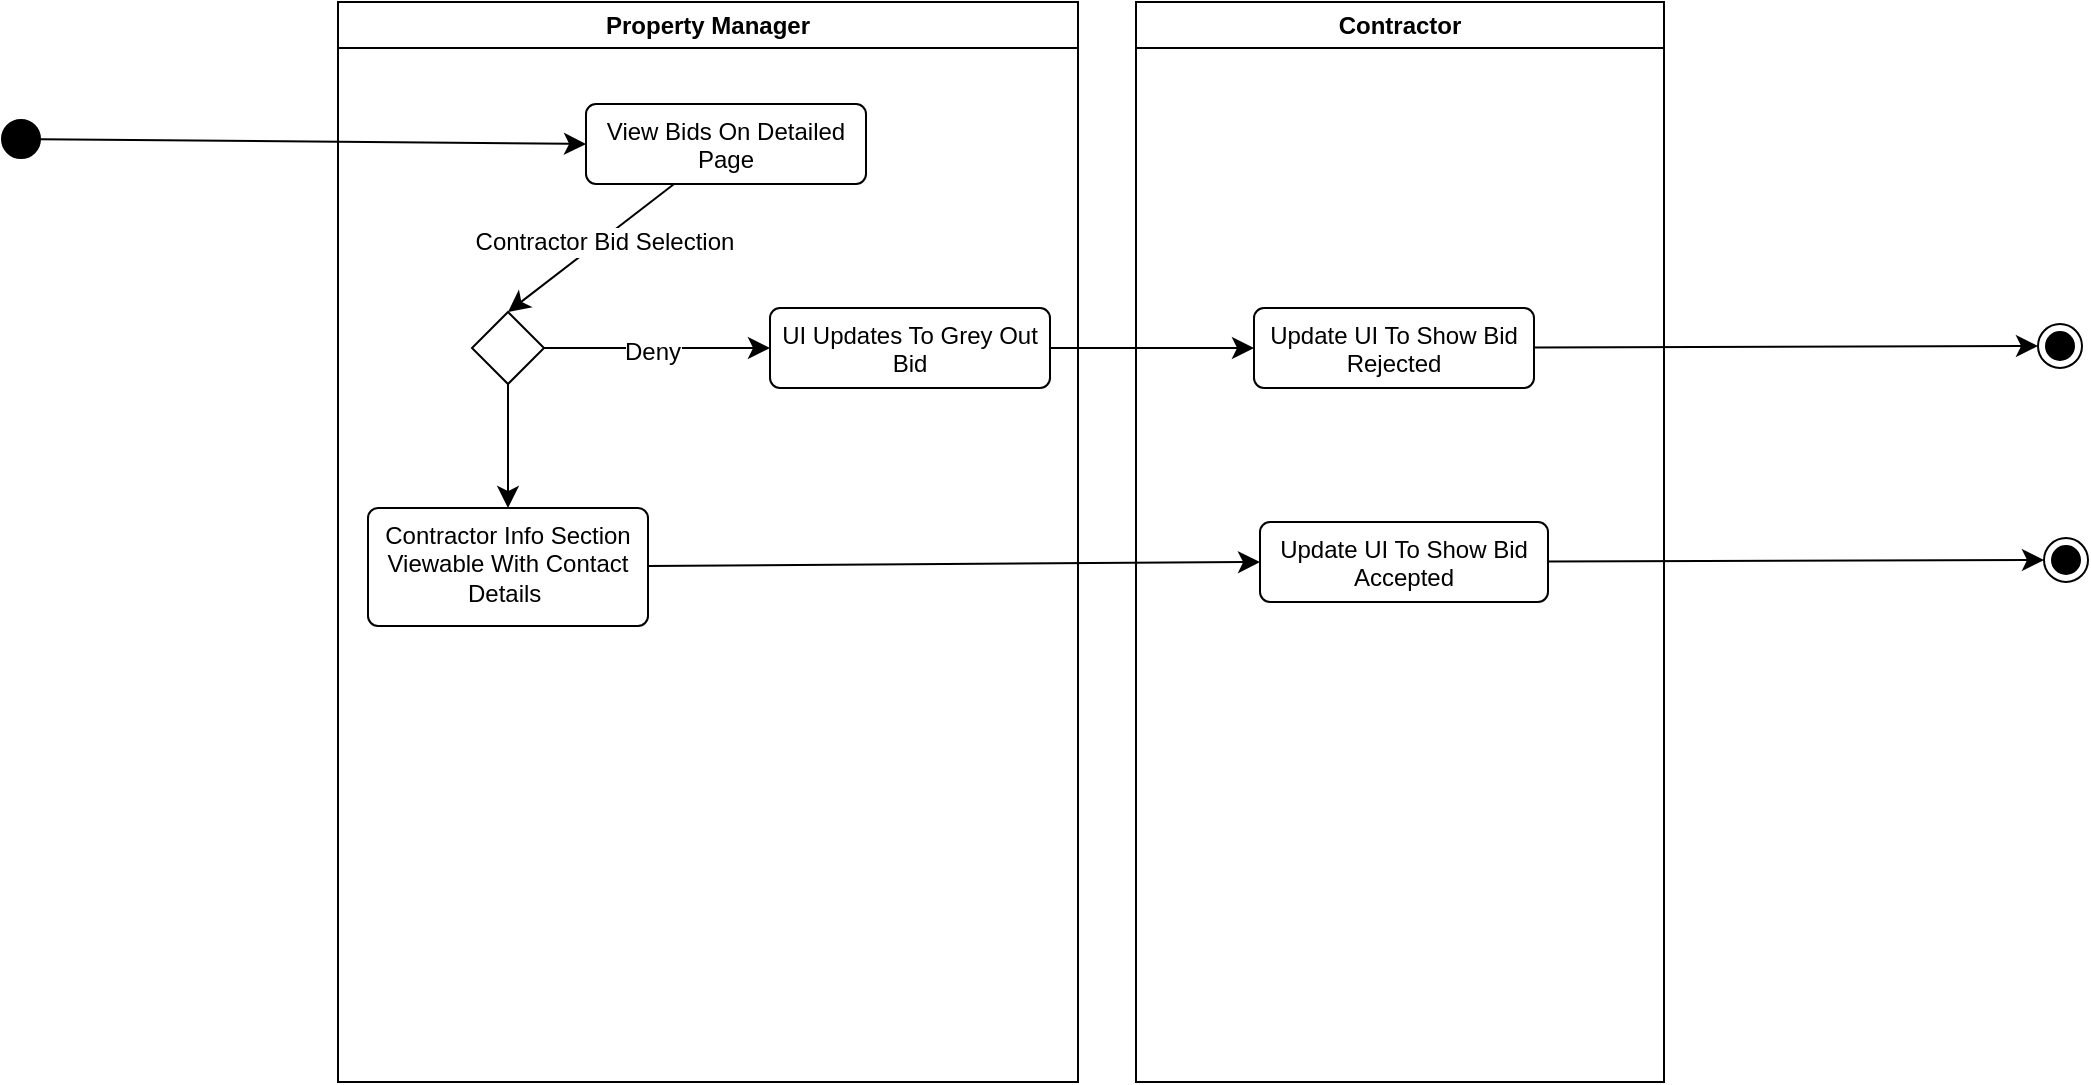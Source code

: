 <mxfile version="24.7.16">
  <diagram id="Ozncqq-PlCKS9a23Px4O" name="Page-1">
    <mxGraphModel dx="1996" dy="1153" grid="0" gridSize="10" guides="1" tooltips="1" connect="1" arrows="1" fold="1" page="0" pageScale="1" pageWidth="827" pageHeight="1169" math="0" shadow="0">
      <root>
        <mxCell id="0" />
        <mxCell id="1" parent="0" />
        <mxCell id="1Th_vpmUwCPSPYS5j-xF-1" value="Property Manager" style="swimlane;whiteSpace=wrap;html=1;" vertex="1" parent="1">
          <mxGeometry x="-147" y="-130" width="370" height="540" as="geometry" />
        </mxCell>
        <mxCell id="1Th_vpmUwCPSPYS5j-xF-2" style="edgeStyle=none;curved=1;rounded=0;orthogonalLoop=1;jettySize=auto;html=1;fontSize=12;startSize=8;endSize=8;entryX=0.5;entryY=0;entryDx=0;entryDy=0;" edge="1" parent="1Th_vpmUwCPSPYS5j-xF-1" source="1Th_vpmUwCPSPYS5j-xF-3" target="1Th_vpmUwCPSPYS5j-xF-14">
          <mxGeometry relative="1" as="geometry">
            <mxPoint x="132" y="113" as="targetPoint" />
          </mxGeometry>
        </mxCell>
        <mxCell id="1Th_vpmUwCPSPYS5j-xF-31" value="Contractor Bid Selection" style="edgeLabel;html=1;align=center;verticalAlign=middle;resizable=0;points=[];fontSize=12;" vertex="1" connectable="0" parent="1Th_vpmUwCPSPYS5j-xF-2">
          <mxGeometry x="-0.135" y="1" relative="1" as="geometry">
            <mxPoint as="offset" />
          </mxGeometry>
        </mxCell>
        <mxCell id="1Th_vpmUwCPSPYS5j-xF-3" value="View Bids On Detailed Page" style="html=1;align=center;verticalAlign=top;rounded=1;absoluteArcSize=1;arcSize=10;dashed=0;whiteSpace=wrap;" vertex="1" parent="1Th_vpmUwCPSPYS5j-xF-1">
          <mxGeometry x="124" y="51" width="140" height="40" as="geometry" />
        </mxCell>
        <mxCell id="1Th_vpmUwCPSPYS5j-xF-4" style="edgeStyle=none;curved=1;rounded=0;orthogonalLoop=1;jettySize=auto;html=1;entryX=0.5;entryY=0;entryDx=0;entryDy=0;fontSize=12;startSize=8;endSize=8;" edge="1" parent="1Th_vpmUwCPSPYS5j-xF-1">
          <mxGeometry relative="1" as="geometry">
            <mxPoint x="132" y="202" as="targetPoint" />
          </mxGeometry>
        </mxCell>
        <mxCell id="1Th_vpmUwCPSPYS5j-xF-5" style="edgeStyle=none;curved=1;rounded=0;orthogonalLoop=1;jettySize=auto;html=1;entryX=0.5;entryY=0;entryDx=0;entryDy=0;fontSize=12;startSize=8;endSize=8;" edge="1" parent="1Th_vpmUwCPSPYS5j-xF-1">
          <mxGeometry relative="1" as="geometry">
            <Array as="points">
              <mxPoint x="328" y="155" />
            </Array>
            <mxPoint x="148.947" y="218.947" as="sourcePoint" />
          </mxGeometry>
        </mxCell>
        <mxCell id="1Th_vpmUwCPSPYS5j-xF-6" value="No" style="edgeLabel;html=1;align=center;verticalAlign=middle;resizable=0;points=[];fontSize=12;" vertex="1" connectable="0" parent="1Th_vpmUwCPSPYS5j-xF-5">
          <mxGeometry x="-0.475" y="24" relative="1" as="geometry">
            <mxPoint as="offset" />
          </mxGeometry>
        </mxCell>
        <mxCell id="1Th_vpmUwCPSPYS5j-xF-12" style="edgeStyle=none;curved=1;rounded=0;orthogonalLoop=1;jettySize=auto;html=1;entryX=0;entryY=0.5;entryDx=0;entryDy=0;fontSize=12;startSize=8;endSize=8;" edge="1" parent="1Th_vpmUwCPSPYS5j-xF-1" source="1Th_vpmUwCPSPYS5j-xF-14" target="1Th_vpmUwCPSPYS5j-xF-18">
          <mxGeometry relative="1" as="geometry" />
        </mxCell>
        <mxCell id="1Th_vpmUwCPSPYS5j-xF-13" value="No" style="edgeLabel;html=1;align=center;verticalAlign=middle;resizable=0;points=[];fontSize=12;" vertex="1" connectable="0" parent="1Th_vpmUwCPSPYS5j-xF-12">
          <mxGeometry x="-0.026" y="-3" relative="1" as="geometry">
            <mxPoint as="offset" />
          </mxGeometry>
        </mxCell>
        <mxCell id="1Th_vpmUwCPSPYS5j-xF-32" value="Deny" style="edgeLabel;html=1;align=center;verticalAlign=middle;resizable=0;points=[];fontSize=12;" vertex="1" connectable="0" parent="1Th_vpmUwCPSPYS5j-xF-12">
          <mxGeometry x="-0.048" y="-2" relative="1" as="geometry">
            <mxPoint as="offset" />
          </mxGeometry>
        </mxCell>
        <mxCell id="1Th_vpmUwCPSPYS5j-xF-39" style="edgeStyle=none;curved=1;rounded=0;orthogonalLoop=1;jettySize=auto;html=1;entryX=0.5;entryY=0;entryDx=0;entryDy=0;fontSize=12;startSize=8;endSize=8;" edge="1" parent="1Th_vpmUwCPSPYS5j-xF-1" source="1Th_vpmUwCPSPYS5j-xF-14" target="1Th_vpmUwCPSPYS5j-xF-38">
          <mxGeometry relative="1" as="geometry" />
        </mxCell>
        <mxCell id="1Th_vpmUwCPSPYS5j-xF-14" value="" style="rhombus;whiteSpace=wrap;html=1;" vertex="1" parent="1Th_vpmUwCPSPYS5j-xF-1">
          <mxGeometry x="67" y="155" width="36" height="36" as="geometry" />
        </mxCell>
        <mxCell id="1Th_vpmUwCPSPYS5j-xF-18" value="UI Updates To Grey Out Bid" style="html=1;align=center;verticalAlign=top;rounded=1;absoluteArcSize=1;arcSize=10;dashed=0;whiteSpace=wrap;" vertex="1" parent="1Th_vpmUwCPSPYS5j-xF-1">
          <mxGeometry x="216" y="153" width="140" height="40" as="geometry" />
        </mxCell>
        <mxCell id="1Th_vpmUwCPSPYS5j-xF-38" value="Contractor Info Section Viewable With Contact Details&amp;nbsp;" style="html=1;align=center;verticalAlign=top;rounded=1;absoluteArcSize=1;arcSize=10;dashed=0;whiteSpace=wrap;" vertex="1" parent="1Th_vpmUwCPSPYS5j-xF-1">
          <mxGeometry x="15" y="253" width="140" height="59" as="geometry" />
        </mxCell>
        <mxCell id="1Th_vpmUwCPSPYS5j-xF-19" style="edgeStyle=none;curved=1;rounded=0;orthogonalLoop=1;jettySize=auto;html=1;entryX=0;entryY=0.5;entryDx=0;entryDy=0;fontSize=12;startSize=8;endSize=8;" edge="1" parent="1" source="1Th_vpmUwCPSPYS5j-xF-20" target="1Th_vpmUwCPSPYS5j-xF-3">
          <mxGeometry relative="1" as="geometry" />
        </mxCell>
        <mxCell id="1Th_vpmUwCPSPYS5j-xF-20" value="" style="ellipse;fillColor=strokeColor;html=1;" vertex="1" parent="1">
          <mxGeometry x="-315" y="-71" width="19" height="19" as="geometry" />
        </mxCell>
        <mxCell id="1Th_vpmUwCPSPYS5j-xF-21" value="Contractor" style="swimlane;whiteSpace=wrap;html=1;" vertex="1" parent="1">
          <mxGeometry x="252" y="-130" width="264" height="540" as="geometry" />
        </mxCell>
        <mxCell id="1Th_vpmUwCPSPYS5j-xF-22" value="Update UI To Show Bid Rejected" style="html=1;align=center;verticalAlign=top;rounded=1;absoluteArcSize=1;arcSize=10;dashed=0;whiteSpace=wrap;" vertex="1" parent="1Th_vpmUwCPSPYS5j-xF-21">
          <mxGeometry x="59" y="153" width="140" height="40" as="geometry" />
        </mxCell>
        <mxCell id="1Th_vpmUwCPSPYS5j-xF-23" style="edgeStyle=none;curved=1;rounded=0;orthogonalLoop=1;jettySize=auto;html=1;entryX=0.5;entryY=0;entryDx=0;entryDy=0;fontSize=12;startSize=8;endSize=8;" edge="1" parent="1Th_vpmUwCPSPYS5j-xF-21">
          <mxGeometry relative="1" as="geometry">
            <mxPoint x="132" y="202" as="targetPoint" />
          </mxGeometry>
        </mxCell>
        <mxCell id="1Th_vpmUwCPSPYS5j-xF-24" style="edgeStyle=none;curved=1;rounded=0;orthogonalLoop=1;jettySize=auto;html=1;entryX=0.5;entryY=0;entryDx=0;entryDy=0;fontSize=12;startSize=8;endSize=8;" edge="1" parent="1Th_vpmUwCPSPYS5j-xF-21">
          <mxGeometry relative="1" as="geometry">
            <Array as="points">
              <mxPoint x="328" y="155" />
            </Array>
            <mxPoint x="148.947" y="218.947" as="sourcePoint" />
          </mxGeometry>
        </mxCell>
        <mxCell id="1Th_vpmUwCPSPYS5j-xF-25" value="No" style="edgeLabel;html=1;align=center;verticalAlign=middle;resizable=0;points=[];fontSize=12;" vertex="1" connectable="0" parent="1Th_vpmUwCPSPYS5j-xF-24">
          <mxGeometry x="-0.475" y="24" relative="1" as="geometry">
            <mxPoint as="offset" />
          </mxGeometry>
        </mxCell>
        <mxCell id="1Th_vpmUwCPSPYS5j-xF-26" style="edgeStyle=none;curved=1;rounded=0;orthogonalLoop=1;jettySize=auto;html=1;entryX=1.001;entryY=0.433;entryDx=0;entryDy=0;fontSize=12;startSize=8;endSize=8;entryPerimeter=0;" edge="1" parent="1Th_vpmUwCPSPYS5j-xF-21">
          <mxGeometry relative="1" as="geometry">
            <Array as="points">
              <mxPoint x="283" y="268" />
            </Array>
            <mxPoint x="202.14" y="133.32" as="targetPoint" />
          </mxGeometry>
        </mxCell>
        <mxCell id="1Th_vpmUwCPSPYS5j-xF-27" value="Yes" style="edgeLabel;html=1;align=center;verticalAlign=middle;resizable=0;points=[];fontSize=12;" vertex="1" connectable="0" parent="1Th_vpmUwCPSPYS5j-xF-26">
          <mxGeometry x="-0.368" y="14" relative="1" as="geometry">
            <mxPoint as="offset" />
          </mxGeometry>
        </mxCell>
        <mxCell id="1Th_vpmUwCPSPYS5j-xF-37" value="Update UI To Show Bid Accepted" style="html=1;align=center;verticalAlign=top;rounded=1;absoluteArcSize=1;arcSize=10;dashed=0;whiteSpace=wrap;" vertex="1" parent="1Th_vpmUwCPSPYS5j-xF-21">
          <mxGeometry x="62" y="260" width="144" height="40" as="geometry" />
        </mxCell>
        <mxCell id="1Th_vpmUwCPSPYS5j-xF-33" style="edgeStyle=none;curved=1;rounded=0;orthogonalLoop=1;jettySize=auto;html=1;entryX=0;entryY=0.5;entryDx=0;entryDy=0;fontSize=12;startSize=8;endSize=8;" edge="1" parent="1" source="1Th_vpmUwCPSPYS5j-xF-18" target="1Th_vpmUwCPSPYS5j-xF-22">
          <mxGeometry relative="1" as="geometry" />
        </mxCell>
        <mxCell id="1Th_vpmUwCPSPYS5j-xF-34" value="" style="ellipse;html=1;shape=endState;fillColor=strokeColor;" vertex="1" parent="1">
          <mxGeometry x="703" y="31" width="22" height="22" as="geometry" />
        </mxCell>
        <mxCell id="1Th_vpmUwCPSPYS5j-xF-35" style="edgeStyle=none;curved=1;rounded=0;orthogonalLoop=1;jettySize=auto;html=1;entryX=0;entryY=0.5;entryDx=0;entryDy=0;fontSize=12;startSize=8;endSize=8;" edge="1" parent="1" source="1Th_vpmUwCPSPYS5j-xF-22" target="1Th_vpmUwCPSPYS5j-xF-34">
          <mxGeometry relative="1" as="geometry" />
        </mxCell>
        <mxCell id="1Th_vpmUwCPSPYS5j-xF-36" value="" style="ellipse;html=1;shape=endState;fillColor=strokeColor;" vertex="1" parent="1">
          <mxGeometry x="706" y="138" width="22" height="22" as="geometry" />
        </mxCell>
        <mxCell id="1Th_vpmUwCPSPYS5j-xF-40" style="edgeStyle=none;curved=1;rounded=0;orthogonalLoop=1;jettySize=auto;html=1;entryX=0;entryY=0.5;entryDx=0;entryDy=0;fontSize=12;startSize=8;endSize=8;" edge="1" parent="1" source="1Th_vpmUwCPSPYS5j-xF-38" target="1Th_vpmUwCPSPYS5j-xF-37">
          <mxGeometry relative="1" as="geometry" />
        </mxCell>
        <mxCell id="1Th_vpmUwCPSPYS5j-xF-41" style="edgeStyle=none;curved=1;rounded=0;orthogonalLoop=1;jettySize=auto;html=1;entryX=0;entryY=0.5;entryDx=0;entryDy=0;fontSize=12;startSize=8;endSize=8;" edge="1" parent="1" source="1Th_vpmUwCPSPYS5j-xF-37" target="1Th_vpmUwCPSPYS5j-xF-36">
          <mxGeometry relative="1" as="geometry" />
        </mxCell>
      </root>
    </mxGraphModel>
  </diagram>
</mxfile>
